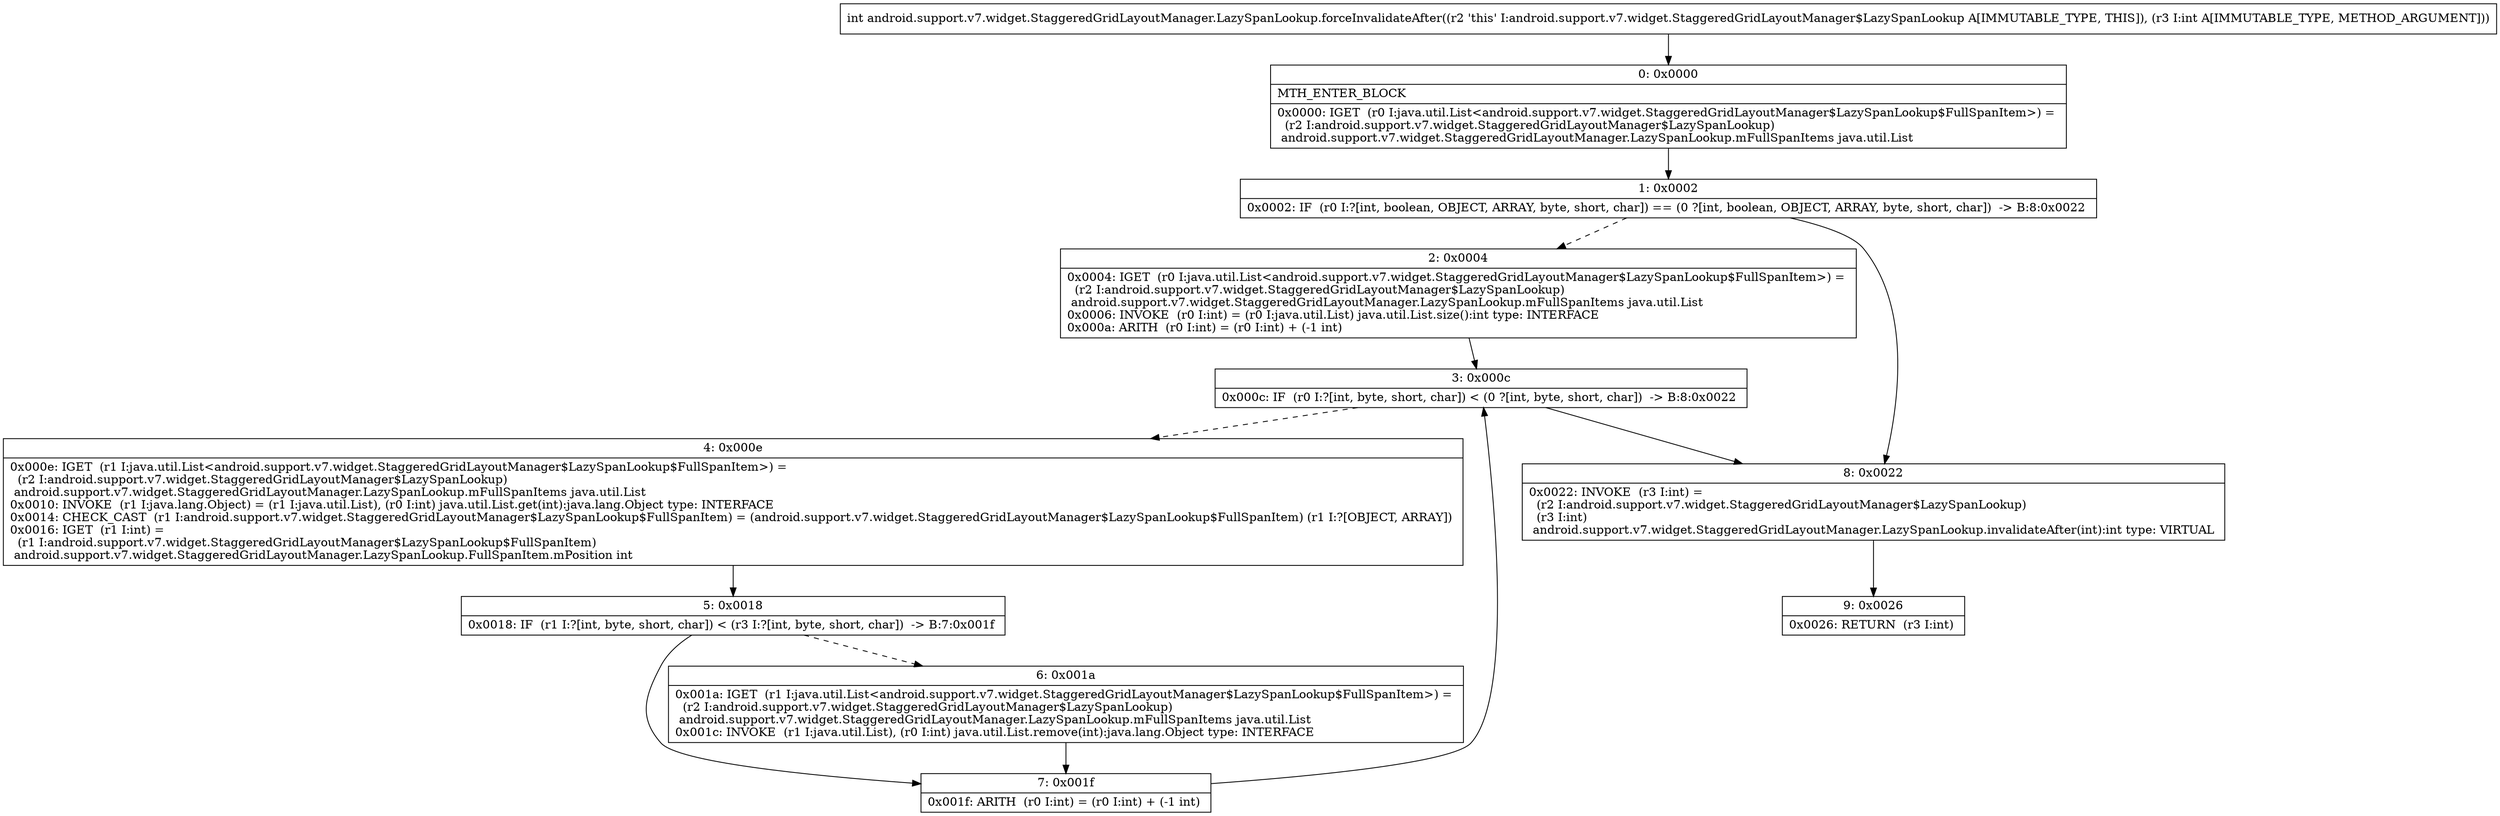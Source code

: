 digraph "CFG forandroid.support.v7.widget.StaggeredGridLayoutManager.LazySpanLookup.forceInvalidateAfter(I)I" {
Node_0 [shape=record,label="{0\:\ 0x0000|MTH_ENTER_BLOCK\l|0x0000: IGET  (r0 I:java.util.List\<android.support.v7.widget.StaggeredGridLayoutManager$LazySpanLookup$FullSpanItem\>) = \l  (r2 I:android.support.v7.widget.StaggeredGridLayoutManager$LazySpanLookup)\l android.support.v7.widget.StaggeredGridLayoutManager.LazySpanLookup.mFullSpanItems java.util.List \l}"];
Node_1 [shape=record,label="{1\:\ 0x0002|0x0002: IF  (r0 I:?[int, boolean, OBJECT, ARRAY, byte, short, char]) == (0 ?[int, boolean, OBJECT, ARRAY, byte, short, char])  \-\> B:8:0x0022 \l}"];
Node_2 [shape=record,label="{2\:\ 0x0004|0x0004: IGET  (r0 I:java.util.List\<android.support.v7.widget.StaggeredGridLayoutManager$LazySpanLookup$FullSpanItem\>) = \l  (r2 I:android.support.v7.widget.StaggeredGridLayoutManager$LazySpanLookup)\l android.support.v7.widget.StaggeredGridLayoutManager.LazySpanLookup.mFullSpanItems java.util.List \l0x0006: INVOKE  (r0 I:int) = (r0 I:java.util.List) java.util.List.size():int type: INTERFACE \l0x000a: ARITH  (r0 I:int) = (r0 I:int) + (\-1 int) \l}"];
Node_3 [shape=record,label="{3\:\ 0x000c|0x000c: IF  (r0 I:?[int, byte, short, char]) \< (0 ?[int, byte, short, char])  \-\> B:8:0x0022 \l}"];
Node_4 [shape=record,label="{4\:\ 0x000e|0x000e: IGET  (r1 I:java.util.List\<android.support.v7.widget.StaggeredGridLayoutManager$LazySpanLookup$FullSpanItem\>) = \l  (r2 I:android.support.v7.widget.StaggeredGridLayoutManager$LazySpanLookup)\l android.support.v7.widget.StaggeredGridLayoutManager.LazySpanLookup.mFullSpanItems java.util.List \l0x0010: INVOKE  (r1 I:java.lang.Object) = (r1 I:java.util.List), (r0 I:int) java.util.List.get(int):java.lang.Object type: INTERFACE \l0x0014: CHECK_CAST  (r1 I:android.support.v7.widget.StaggeredGridLayoutManager$LazySpanLookup$FullSpanItem) = (android.support.v7.widget.StaggeredGridLayoutManager$LazySpanLookup$FullSpanItem) (r1 I:?[OBJECT, ARRAY]) \l0x0016: IGET  (r1 I:int) = \l  (r1 I:android.support.v7.widget.StaggeredGridLayoutManager$LazySpanLookup$FullSpanItem)\l android.support.v7.widget.StaggeredGridLayoutManager.LazySpanLookup.FullSpanItem.mPosition int \l}"];
Node_5 [shape=record,label="{5\:\ 0x0018|0x0018: IF  (r1 I:?[int, byte, short, char]) \< (r3 I:?[int, byte, short, char])  \-\> B:7:0x001f \l}"];
Node_6 [shape=record,label="{6\:\ 0x001a|0x001a: IGET  (r1 I:java.util.List\<android.support.v7.widget.StaggeredGridLayoutManager$LazySpanLookup$FullSpanItem\>) = \l  (r2 I:android.support.v7.widget.StaggeredGridLayoutManager$LazySpanLookup)\l android.support.v7.widget.StaggeredGridLayoutManager.LazySpanLookup.mFullSpanItems java.util.List \l0x001c: INVOKE  (r1 I:java.util.List), (r0 I:int) java.util.List.remove(int):java.lang.Object type: INTERFACE \l}"];
Node_7 [shape=record,label="{7\:\ 0x001f|0x001f: ARITH  (r0 I:int) = (r0 I:int) + (\-1 int) \l}"];
Node_8 [shape=record,label="{8\:\ 0x0022|0x0022: INVOKE  (r3 I:int) = \l  (r2 I:android.support.v7.widget.StaggeredGridLayoutManager$LazySpanLookup)\l  (r3 I:int)\l android.support.v7.widget.StaggeredGridLayoutManager.LazySpanLookup.invalidateAfter(int):int type: VIRTUAL \l}"];
Node_9 [shape=record,label="{9\:\ 0x0026|0x0026: RETURN  (r3 I:int) \l}"];
MethodNode[shape=record,label="{int android.support.v7.widget.StaggeredGridLayoutManager.LazySpanLookup.forceInvalidateAfter((r2 'this' I:android.support.v7.widget.StaggeredGridLayoutManager$LazySpanLookup A[IMMUTABLE_TYPE, THIS]), (r3 I:int A[IMMUTABLE_TYPE, METHOD_ARGUMENT])) }"];
MethodNode -> Node_0;
Node_0 -> Node_1;
Node_1 -> Node_2[style=dashed];
Node_1 -> Node_8;
Node_2 -> Node_3;
Node_3 -> Node_4[style=dashed];
Node_3 -> Node_8;
Node_4 -> Node_5;
Node_5 -> Node_6[style=dashed];
Node_5 -> Node_7;
Node_6 -> Node_7;
Node_7 -> Node_3;
Node_8 -> Node_9;
}

